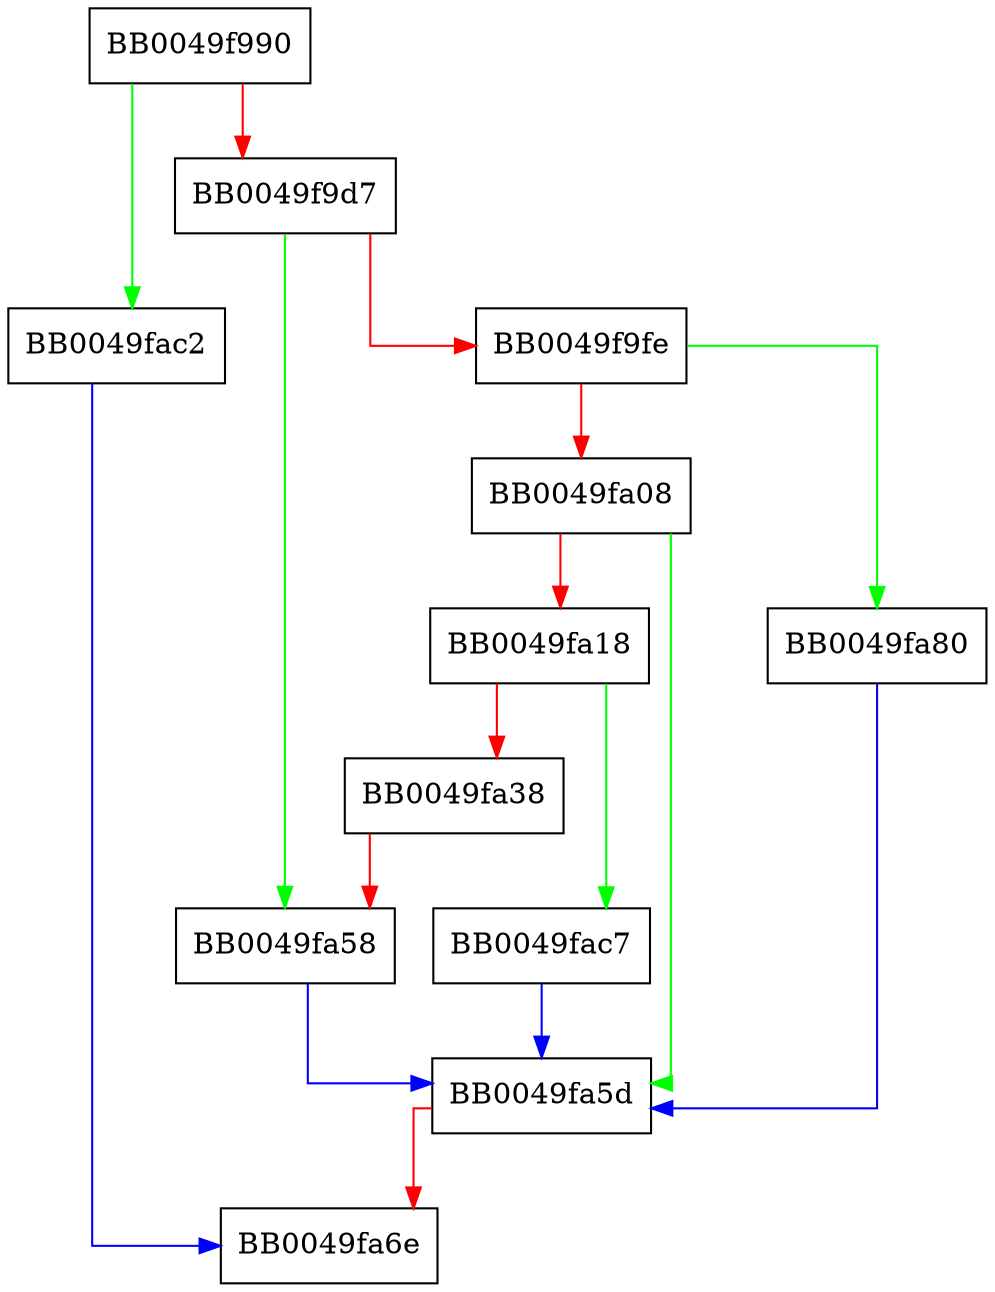 digraph tls1_set_groups_list {
  node [shape="box"];
  graph [splines=ortho];
  BB0049f990 -> BB0049fac2 [color="green"];
  BB0049f990 -> BB0049f9d7 [color="red"];
  BB0049f9d7 -> BB0049fa58 [color="green"];
  BB0049f9d7 -> BB0049f9fe [color="red"];
  BB0049f9fe -> BB0049fa80 [color="green"];
  BB0049f9fe -> BB0049fa08 [color="red"];
  BB0049fa08 -> BB0049fa5d [color="green"];
  BB0049fa08 -> BB0049fa18 [color="red"];
  BB0049fa18 -> BB0049fac7 [color="green"];
  BB0049fa18 -> BB0049fa38 [color="red"];
  BB0049fa38 -> BB0049fa58 [color="red"];
  BB0049fa58 -> BB0049fa5d [color="blue"];
  BB0049fa5d -> BB0049fa6e [color="red"];
  BB0049fa80 -> BB0049fa5d [color="blue"];
  BB0049fac2 -> BB0049fa6e [color="blue"];
  BB0049fac7 -> BB0049fa5d [color="blue"];
}